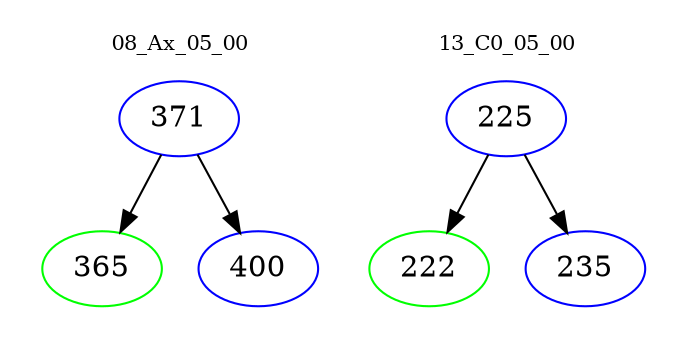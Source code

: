 digraph{
subgraph cluster_0 {
color = white
label = "08_Ax_05_00";
fontsize=10;
T0_371 [label="371", color="blue"]
T0_371 -> T0_365 [color="black"]
T0_365 [label="365", color="green"]
T0_371 -> T0_400 [color="black"]
T0_400 [label="400", color="blue"]
}
subgraph cluster_1 {
color = white
label = "13_C0_05_00";
fontsize=10;
T1_225 [label="225", color="blue"]
T1_225 -> T1_222 [color="black"]
T1_222 [label="222", color="green"]
T1_225 -> T1_235 [color="black"]
T1_235 [label="235", color="blue"]
}
}
